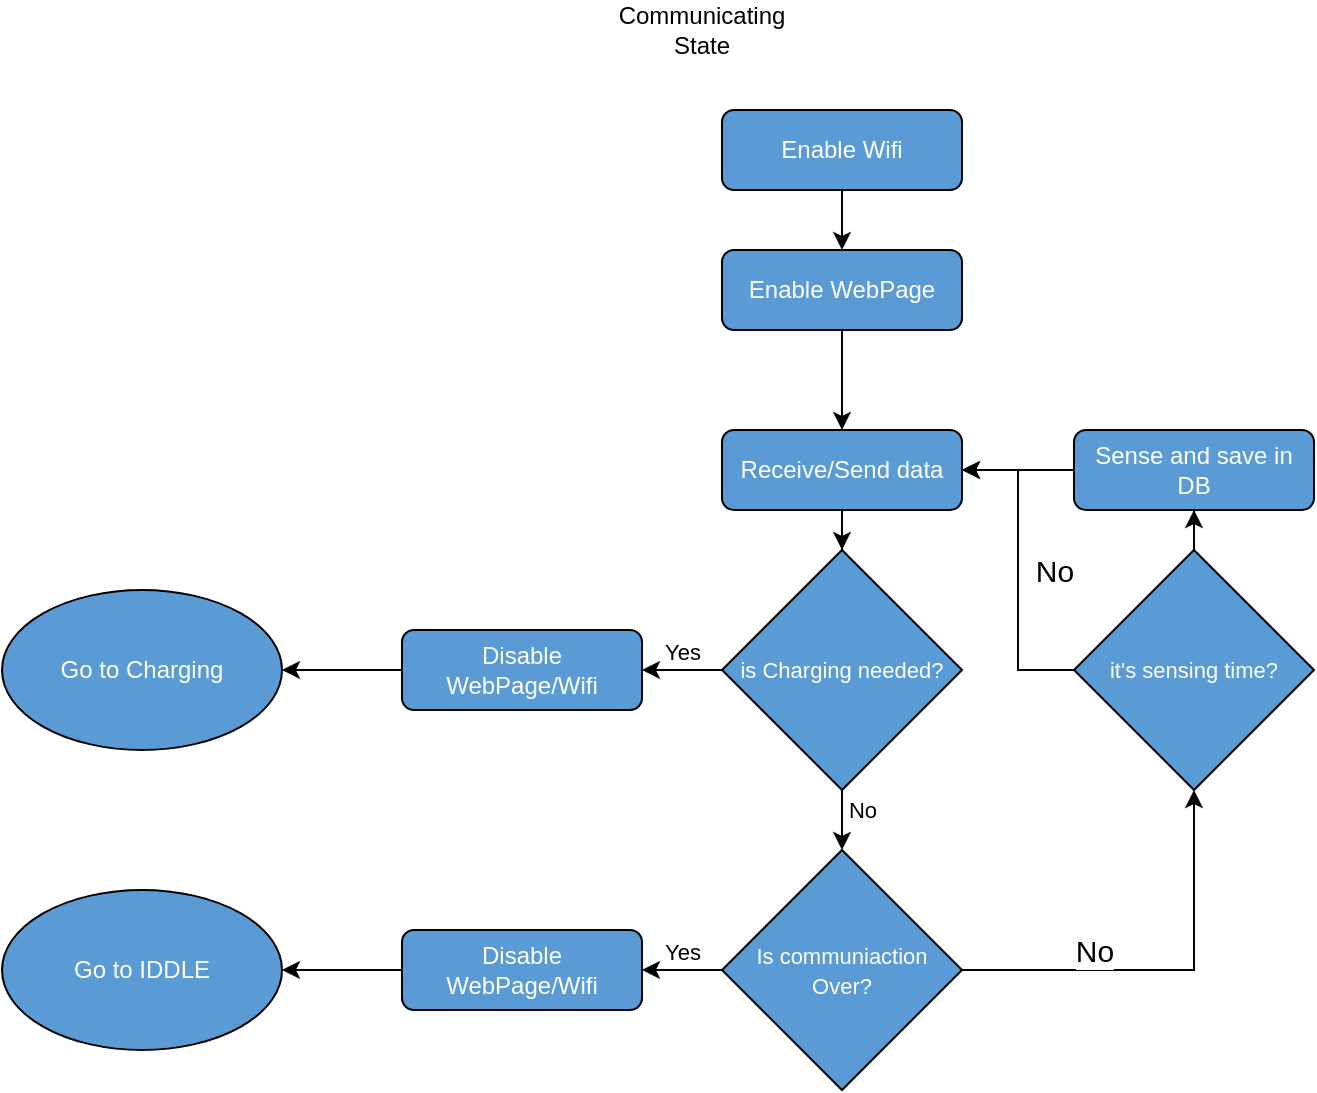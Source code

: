 <mxfile version="15.3.7" type="device"><diagram id="Aq8C7NM-q_EOuL56kIrI" name="Page-1"><mxGraphModel dx="1661" dy="944" grid="1" gridSize="10" guides="1" tooltips="1" connect="1" arrows="1" fold="1" page="1" pageScale="1" pageWidth="827" pageHeight="1169" math="0" shadow="0"><root><mxCell id="0"/><mxCell id="1" parent="0"/><mxCell id="Kl6rUYlBZ52-5VsQZGhu-24" value="Communicating&lt;br&gt;State" style="text;html=1;strokeColor=none;fillColor=none;align=center;verticalAlign=middle;whiteSpace=wrap;rounded=0;" parent="1" vertex="1"><mxGeometry x="454" y="90" width="40" height="20" as="geometry"/></mxCell><mxCell id="Kl6rUYlBZ52-5VsQZGhu-25" value="" style="edgeStyle=orthogonalEdgeStyle;rounded=0;orthogonalLoop=1;jettySize=auto;html=1;" parent="1" source="Kl6rUYlBZ52-5VsQZGhu-26" target="Kl6rUYlBZ52-5VsQZGhu-28" edge="1"><mxGeometry relative="1" as="geometry"/></mxCell><mxCell id="Kl6rUYlBZ52-5VsQZGhu-26" value="Enable Wifi" style="rounded=1;whiteSpace=wrap;html=1;fontSize=12;glass=0;strokeWidth=1;shadow=0;fillColor=#5B9BD5;fontColor=#FFFFFF;" parent="1" vertex="1"><mxGeometry x="484" y="140" width="120" height="40" as="geometry"/></mxCell><mxCell id="Kl6rUYlBZ52-5VsQZGhu-27" value="" style="edgeStyle=orthogonalEdgeStyle;rounded=0;orthogonalLoop=1;jettySize=auto;html=1;" parent="1" source="Kl6rUYlBZ52-5VsQZGhu-28" target="Kl6rUYlBZ52-5VsQZGhu-36" edge="1"><mxGeometry relative="1" as="geometry"/></mxCell><mxCell id="Kl6rUYlBZ52-5VsQZGhu-28" value="Enable WebPage" style="rounded=1;whiteSpace=wrap;html=1;fontSize=12;glass=0;strokeWidth=1;shadow=0;fillColor=#5B9BD5;fontColor=#FFFFFF;" parent="1" vertex="1"><mxGeometry x="484" y="210" width="120" height="40" as="geometry"/></mxCell><mxCell id="Kl6rUYlBZ52-5VsQZGhu-29" value="No" style="edgeStyle=orthogonalEdgeStyle;rounded=0;orthogonalLoop=1;jettySize=auto;html=1;labelBackgroundColor=none;" parent="1" source="Kl6rUYlBZ52-5VsQZGhu-31" target="Kl6rUYlBZ52-5VsQZGhu-34" edge="1"><mxGeometry x="0.2" y="10" relative="1" as="geometry"><mxPoint as="offset"/></mxGeometry></mxCell><mxCell id="Kl6rUYlBZ52-5VsQZGhu-30" value="Yes" style="edgeStyle=orthogonalEdgeStyle;rounded=0;orthogonalLoop=1;jettySize=auto;html=1;labelBackgroundColor=none;" parent="1" source="Kl6rUYlBZ52-5VsQZGhu-31" edge="1"><mxGeometry y="-10" relative="1" as="geometry"><mxPoint x="444" y="420" as="targetPoint"/><mxPoint as="offset"/></mxGeometry></mxCell><mxCell id="Kl6rUYlBZ52-5VsQZGhu-31" value="&lt;font style=&quot;font-size: 11px&quot;&gt;is Charging needed?&lt;/font&gt;" style="rhombus;whiteSpace=wrap;html=1;fillColor=#5B9BD5;fontColor=#FFFFFF;" parent="1" vertex="1"><mxGeometry x="484" y="360" width="120" height="120" as="geometry"/></mxCell><mxCell id="Kl6rUYlBZ52-5VsQZGhu-33" value="Yes" style="edgeStyle=orthogonalEdgeStyle;rounded=0;orthogonalLoop=1;jettySize=auto;html=1;labelBackgroundColor=none;" parent="1" source="Kl6rUYlBZ52-5VsQZGhu-34" edge="1"><mxGeometry y="-10" relative="1" as="geometry"><mxPoint x="444" y="570" as="targetPoint"/><mxPoint as="offset"/></mxGeometry></mxCell><mxCell id="UiVtGzEGlQ2qOJqni-r1-2" value="No" style="edgeStyle=orthogonalEdgeStyle;rounded=0;orthogonalLoop=1;jettySize=auto;html=1;entryX=0.5;entryY=1;entryDx=0;entryDy=0;fontSize=15;" edge="1" parent="1" source="Kl6rUYlBZ52-5VsQZGhu-34" target="UiVtGzEGlQ2qOJqni-r1-1"><mxGeometry x="-0.359" y="10" relative="1" as="geometry"><mxPoint as="offset"/></mxGeometry></mxCell><mxCell id="Kl6rUYlBZ52-5VsQZGhu-34" value="&lt;font style=&quot;font-size: 11px&quot;&gt;Is communiaction Over?&lt;/font&gt;" style="rhombus;whiteSpace=wrap;html=1;fillColor=#5B9BD5;fontColor=#FFFFFF;" parent="1" vertex="1"><mxGeometry x="484" y="510" width="120" height="120" as="geometry"/></mxCell><mxCell id="Kl6rUYlBZ52-5VsQZGhu-35" value="" style="edgeStyle=orthogonalEdgeStyle;rounded=0;orthogonalLoop=1;jettySize=auto;html=1;" parent="1" source="Kl6rUYlBZ52-5VsQZGhu-36" target="Kl6rUYlBZ52-5VsQZGhu-31" edge="1"><mxGeometry relative="1" as="geometry"/></mxCell><mxCell id="Kl6rUYlBZ52-5VsQZGhu-36" value="Receive/Send data" style="rounded=1;whiteSpace=wrap;html=1;fontSize=12;glass=0;strokeWidth=1;shadow=0;fillColor=#5B9BD5;fontColor=#FFFFFF;" parent="1" vertex="1"><mxGeometry x="484" y="300" width="120" height="40" as="geometry"/></mxCell><mxCell id="Kl6rUYlBZ52-5VsQZGhu-37" value="Go to Charging" style="ellipse;whiteSpace=wrap;html=1;fillColor=#5B9BD5;fontColor=#FFFFFF;" parent="1" vertex="1"><mxGeometry x="124" y="380" width="140" height="80" as="geometry"/></mxCell><mxCell id="Kl6rUYlBZ52-5VsQZGhu-38" value="Go to IDDLE" style="ellipse;whiteSpace=wrap;html=1;fillColor=#5B9BD5;fontColor=#FFFFFF;" parent="1" vertex="1"><mxGeometry x="124" y="530" width="140" height="80" as="geometry"/></mxCell><mxCell id="Kl6rUYlBZ52-5VsQZGhu-57" value="" style="edgeStyle=orthogonalEdgeStyle;rounded=0;orthogonalLoop=1;jettySize=auto;html=1;" parent="1" source="Kl6rUYlBZ52-5VsQZGhu-58" target="Kl6rUYlBZ52-5VsQZGhu-37" edge="1"><mxGeometry relative="1" as="geometry"/></mxCell><mxCell id="Kl6rUYlBZ52-5VsQZGhu-58" value="Disable WebPage/Wifi" style="rounded=1;whiteSpace=wrap;html=1;fontSize=12;glass=0;strokeWidth=1;shadow=0;fillColor=#5B9BD5;fontColor=#FFFFFF;" parent="1" vertex="1"><mxGeometry x="324" y="400" width="120" height="40" as="geometry"/></mxCell><mxCell id="Kl6rUYlBZ52-5VsQZGhu-59" value="" style="edgeStyle=orthogonalEdgeStyle;rounded=0;orthogonalLoop=1;jettySize=auto;html=1;" parent="1" source="Kl6rUYlBZ52-5VsQZGhu-60" target="Kl6rUYlBZ52-5VsQZGhu-38" edge="1"><mxGeometry relative="1" as="geometry"/></mxCell><mxCell id="Kl6rUYlBZ52-5VsQZGhu-60" value="Disable WebPage/Wifi" style="rounded=1;whiteSpace=wrap;html=1;fontSize=12;glass=0;strokeWidth=1;shadow=0;fillColor=#5B9BD5;fontColor=#FFFFFF;" parent="1" vertex="1"><mxGeometry x="324" y="550" width="120" height="40" as="geometry"/></mxCell><mxCell id="UiVtGzEGlQ2qOJqni-r1-3" value="No" style="edgeStyle=orthogonalEdgeStyle;rounded=0;orthogonalLoop=1;jettySize=auto;html=1;entryX=1;entryY=0.5;entryDx=0;entryDy=0;fontSize=15;" edge="1" parent="1" source="UiVtGzEGlQ2qOJqni-r1-1" target="Kl6rUYlBZ52-5VsQZGhu-36"><mxGeometry y="-18" relative="1" as="geometry"><mxPoint as="offset"/></mxGeometry></mxCell><mxCell id="UiVtGzEGlQ2qOJqni-r1-5" style="edgeStyle=orthogonalEdgeStyle;rounded=0;orthogonalLoop=1;jettySize=auto;html=1;entryX=0.5;entryY=1;entryDx=0;entryDy=0;fontSize=15;" edge="1" parent="1" source="UiVtGzEGlQ2qOJqni-r1-1" target="UiVtGzEGlQ2qOJqni-r1-4"><mxGeometry relative="1" as="geometry"/></mxCell><mxCell id="UiVtGzEGlQ2qOJqni-r1-1" value="&lt;font style=&quot;font-size: 11px&quot;&gt;it's sensing time?&lt;/font&gt;" style="rhombus;whiteSpace=wrap;html=1;fillColor=#5B9BD5;fontColor=#FFFFFF;" vertex="1" parent="1"><mxGeometry x="660" y="360" width="120" height="120" as="geometry"/></mxCell><mxCell id="UiVtGzEGlQ2qOJqni-r1-6" style="edgeStyle=orthogonalEdgeStyle;rounded=0;orthogonalLoop=1;jettySize=auto;html=1;entryX=1;entryY=0.5;entryDx=0;entryDy=0;fontSize=15;" edge="1" parent="1" source="UiVtGzEGlQ2qOJqni-r1-4" target="Kl6rUYlBZ52-5VsQZGhu-36"><mxGeometry relative="1" as="geometry"/></mxCell><mxCell id="UiVtGzEGlQ2qOJqni-r1-4" value="Sense and save in DB" style="rounded=1;whiteSpace=wrap;html=1;fontSize=12;glass=0;strokeWidth=1;shadow=0;fillColor=#5B9BD5;fontColor=#FFFFFF;" vertex="1" parent="1"><mxGeometry x="660" y="300" width="120" height="40" as="geometry"/></mxCell></root></mxGraphModel></diagram></mxfile>
